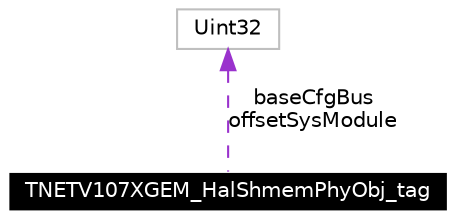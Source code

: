 digraph G
{
  edge [fontname="Helvetica",fontsize=10,labelfontname="Helvetica",labelfontsize=10];
  node [fontname="Helvetica",fontsize=10,shape=record];
  Node1 [label="TNETV107XGEM_HalShmemPhyObj_tag",height=0.2,width=0.4,color="white", fillcolor="black", style="filled" fontcolor="white"];
  Node2 -> Node1 [dir=back,color="darkorchid3",fontsize=10,style="dashed",label="baseCfgBus\noffsetSysModule",fontname="Helvetica"];
  Node2 [label="Uint32",height=0.2,width=0.4,color="grey75", fillcolor="white", style="filled"];
}
